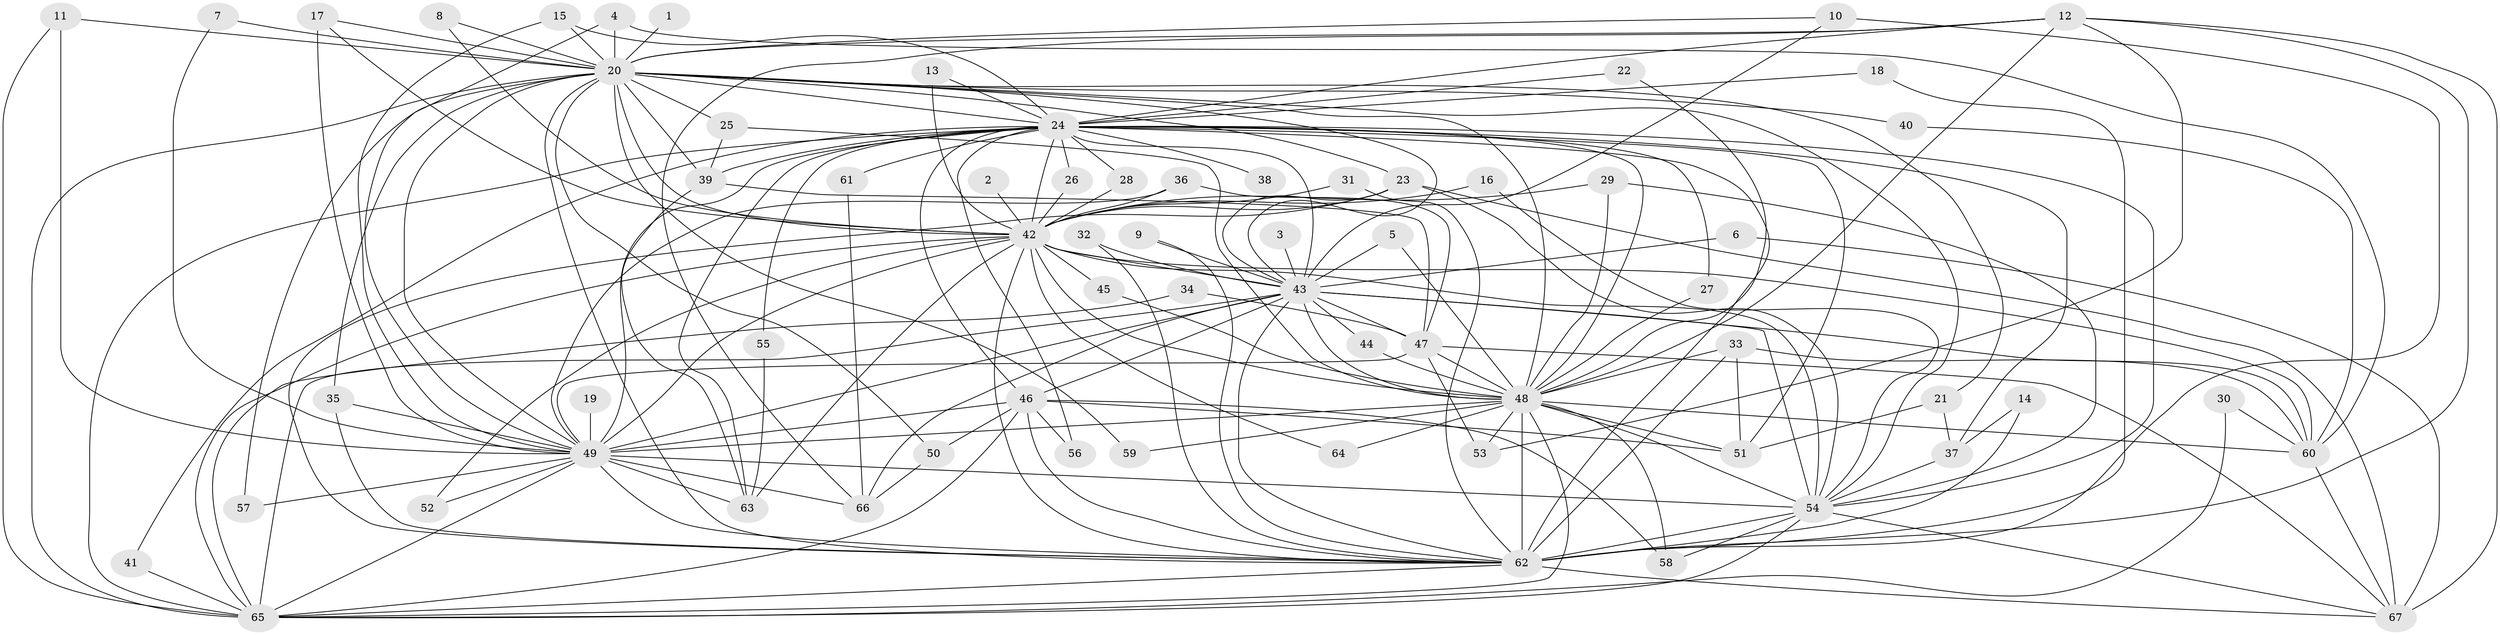 // original degree distribution, {25: 0.007518796992481203, 19: 0.007518796992481203, 35: 0.007518796992481203, 28: 0.007518796992481203, 17: 0.007518796992481203, 14: 0.007518796992481203, 30: 0.007518796992481203, 27: 0.015037593984962405, 16: 0.007518796992481203, 5: 0.03759398496240601, 2: 0.5714285714285714, 7: 0.03007518796992481, 3: 0.18796992481203006, 6: 0.03007518796992481, 4: 0.06015037593984962, 8: 0.007518796992481203}
// Generated by graph-tools (version 1.1) at 2025/49/03/09/25 03:49:39]
// undirected, 67 vertices, 181 edges
graph export_dot {
graph [start="1"]
  node [color=gray90,style=filled];
  1;
  2;
  3;
  4;
  5;
  6;
  7;
  8;
  9;
  10;
  11;
  12;
  13;
  14;
  15;
  16;
  17;
  18;
  19;
  20;
  21;
  22;
  23;
  24;
  25;
  26;
  27;
  28;
  29;
  30;
  31;
  32;
  33;
  34;
  35;
  36;
  37;
  38;
  39;
  40;
  41;
  42;
  43;
  44;
  45;
  46;
  47;
  48;
  49;
  50;
  51;
  52;
  53;
  54;
  55;
  56;
  57;
  58;
  59;
  60;
  61;
  62;
  63;
  64;
  65;
  66;
  67;
  1 -- 20 [weight=1.0];
  2 -- 42 [weight=1.0];
  3 -- 43 [weight=1.0];
  4 -- 20 [weight=1.0];
  4 -- 49 [weight=1.0];
  4 -- 60 [weight=1.0];
  5 -- 43 [weight=1.0];
  5 -- 48 [weight=1.0];
  6 -- 43 [weight=1.0];
  6 -- 67 [weight=1.0];
  7 -- 20 [weight=1.0];
  7 -- 49 [weight=1.0];
  8 -- 20 [weight=1.0];
  8 -- 42 [weight=1.0];
  9 -- 43 [weight=1.0];
  9 -- 62 [weight=1.0];
  10 -- 20 [weight=1.0];
  10 -- 43 [weight=1.0];
  10 -- 62 [weight=1.0];
  11 -- 20 [weight=1.0];
  11 -- 49 [weight=1.0];
  11 -- 65 [weight=1.0];
  12 -- 20 [weight=1.0];
  12 -- 24 [weight=1.0];
  12 -- 48 [weight=2.0];
  12 -- 53 [weight=1.0];
  12 -- 62 [weight=2.0];
  12 -- 66 [weight=1.0];
  12 -- 67 [weight=2.0];
  13 -- 24 [weight=1.0];
  13 -- 42 [weight=1.0];
  14 -- 37 [weight=1.0];
  14 -- 62 [weight=1.0];
  15 -- 20 [weight=1.0];
  15 -- 24 [weight=1.0];
  15 -- 49 [weight=1.0];
  16 -- 42 [weight=1.0];
  16 -- 54 [weight=1.0];
  17 -- 20 [weight=1.0];
  17 -- 42 [weight=1.0];
  17 -- 49 [weight=1.0];
  18 -- 24 [weight=1.0];
  18 -- 62 [weight=1.0];
  19 -- 49 [weight=2.0];
  20 -- 21 [weight=1.0];
  20 -- 23 [weight=1.0];
  20 -- 24 [weight=1.0];
  20 -- 25 [weight=1.0];
  20 -- 35 [weight=1.0];
  20 -- 39 [weight=1.0];
  20 -- 40 [weight=1.0];
  20 -- 42 [weight=1.0];
  20 -- 43 [weight=2.0];
  20 -- 48 [weight=1.0];
  20 -- 49 [weight=1.0];
  20 -- 50 [weight=1.0];
  20 -- 54 [weight=1.0];
  20 -- 57 [weight=1.0];
  20 -- 59 [weight=1.0];
  20 -- 62 [weight=1.0];
  20 -- 65 [weight=2.0];
  21 -- 37 [weight=1.0];
  21 -- 51 [weight=1.0];
  22 -- 24 [weight=1.0];
  22 -- 48 [weight=1.0];
  23 -- 42 [weight=1.0];
  23 -- 43 [weight=1.0];
  23 -- 54 [weight=1.0];
  23 -- 62 [weight=1.0];
  23 -- 67 [weight=1.0];
  24 -- 26 [weight=1.0];
  24 -- 27 [weight=1.0];
  24 -- 28 [weight=1.0];
  24 -- 37 [weight=1.0];
  24 -- 38 [weight=1.0];
  24 -- 39 [weight=1.0];
  24 -- 41 [weight=1.0];
  24 -- 42 [weight=1.0];
  24 -- 43 [weight=2.0];
  24 -- 46 [weight=1.0];
  24 -- 48 [weight=2.0];
  24 -- 49 [weight=2.0];
  24 -- 51 [weight=1.0];
  24 -- 54 [weight=2.0];
  24 -- 55 [weight=1.0];
  24 -- 56 [weight=1.0];
  24 -- 61 [weight=2.0];
  24 -- 62 [weight=2.0];
  24 -- 63 [weight=2.0];
  24 -- 65 [weight=2.0];
  25 -- 39 [weight=1.0];
  25 -- 48 [weight=1.0];
  26 -- 42 [weight=1.0];
  27 -- 48 [weight=1.0];
  28 -- 42 [weight=1.0];
  29 -- 42 [weight=1.0];
  29 -- 48 [weight=1.0];
  29 -- 54 [weight=1.0];
  30 -- 60 [weight=1.0];
  30 -- 65 [weight=1.0];
  31 -- 42 [weight=1.0];
  31 -- 62 [weight=1.0];
  32 -- 43 [weight=1.0];
  32 -- 62 [weight=1.0];
  33 -- 48 [weight=1.0];
  33 -- 51 [weight=1.0];
  33 -- 60 [weight=1.0];
  33 -- 62 [weight=1.0];
  34 -- 47 [weight=1.0];
  34 -- 65 [weight=1.0];
  35 -- 49 [weight=1.0];
  35 -- 62 [weight=2.0];
  36 -- 42 [weight=1.0];
  36 -- 47 [weight=1.0];
  36 -- 49 [weight=1.0];
  37 -- 54 [weight=1.0];
  39 -- 47 [weight=1.0];
  39 -- 63 [weight=1.0];
  40 -- 60 [weight=1.0];
  41 -- 65 [weight=1.0];
  42 -- 43 [weight=2.0];
  42 -- 45 [weight=1.0];
  42 -- 48 [weight=2.0];
  42 -- 49 [weight=1.0];
  42 -- 52 [weight=1.0];
  42 -- 54 [weight=1.0];
  42 -- 60 [weight=1.0];
  42 -- 62 [weight=1.0];
  42 -- 63 [weight=2.0];
  42 -- 64 [weight=1.0];
  42 -- 65 [weight=1.0];
  43 -- 44 [weight=1.0];
  43 -- 46 [weight=1.0];
  43 -- 47 [weight=1.0];
  43 -- 48 [weight=2.0];
  43 -- 49 [weight=2.0];
  43 -- 54 [weight=2.0];
  43 -- 60 [weight=1.0];
  43 -- 62 [weight=2.0];
  43 -- 65 [weight=2.0];
  43 -- 66 [weight=1.0];
  44 -- 48 [weight=1.0];
  45 -- 48 [weight=1.0];
  46 -- 49 [weight=1.0];
  46 -- 50 [weight=1.0];
  46 -- 51 [weight=1.0];
  46 -- 56 [weight=1.0];
  46 -- 58 [weight=1.0];
  46 -- 62 [weight=1.0];
  46 -- 65 [weight=1.0];
  47 -- 48 [weight=1.0];
  47 -- 49 [weight=1.0];
  47 -- 53 [weight=1.0];
  47 -- 67 [weight=1.0];
  48 -- 49 [weight=1.0];
  48 -- 51 [weight=1.0];
  48 -- 53 [weight=1.0];
  48 -- 54 [weight=1.0];
  48 -- 58 [weight=1.0];
  48 -- 59 [weight=1.0];
  48 -- 60 [weight=1.0];
  48 -- 62 [weight=3.0];
  48 -- 64 [weight=1.0];
  48 -- 65 [weight=1.0];
  49 -- 52 [weight=1.0];
  49 -- 54 [weight=1.0];
  49 -- 57 [weight=1.0];
  49 -- 62 [weight=1.0];
  49 -- 63 [weight=2.0];
  49 -- 65 [weight=1.0];
  49 -- 66 [weight=1.0];
  50 -- 66 [weight=1.0];
  54 -- 58 [weight=1.0];
  54 -- 62 [weight=2.0];
  54 -- 65 [weight=1.0];
  54 -- 67 [weight=1.0];
  55 -- 63 [weight=1.0];
  60 -- 67 [weight=1.0];
  61 -- 66 [weight=1.0];
  62 -- 65 [weight=1.0];
  62 -- 67 [weight=1.0];
}
